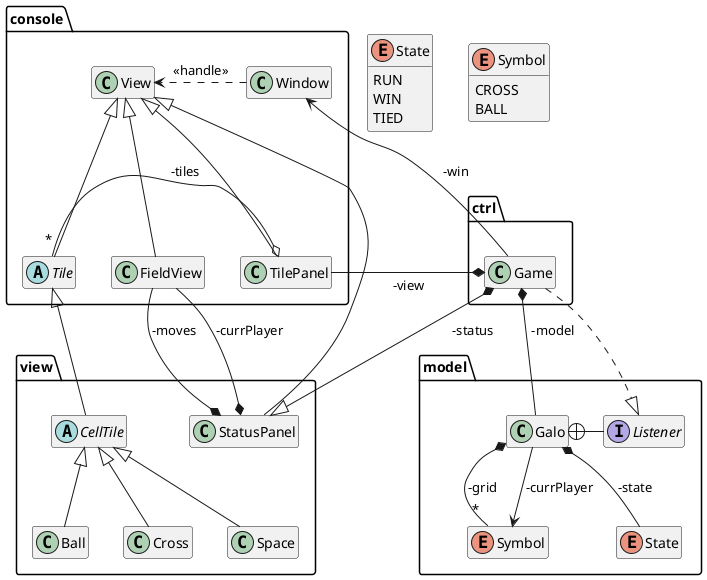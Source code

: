 @startuml

skinparam classAttributeIconSize 0
hide empty members

package console {
  class Window
  class View
  abstract class Tile
  class TilePanel
  class FieldView
}

package view {
  class StatusPanel
  abstract class CellTile
  class Ball
  class Cross
  class Space
}

package model {
  class Galo
  interface Listener
  enum Symbol
  enum State
}

package ctrl {
  class Game
}

View <|-- FieldView
View <|-- Tile
View <|-- StatusPanel

StatusPanel *-L- FieldView: -currPlayer
StatusPanel *-L- FieldView: -moves


TilePanel o-R- "*" Tile : -tiles
View <|-- TilePanel

Window .> View : <<handle>>

Game -> Window : "  -win"
Game *-- Galo : " -model"
Game *-L- TilePanel : -view
Game *-R-|> StatusPanel: "      -status"
Galo *-- "*" Symbol : -grid
Galo --> Symbol : -currPlayer
Galo *-- State : -state
Galo +- Listener

Game ..|> Listener

enum State {
 RUN
 WIN
 TIED
}

enum Symbol {
 CROSS
 BALL
}

CellTile <|-- Ball
CellTile <|-- Cross
CellTile <|-- Space
Tile <|-- CellTile


@enduml
